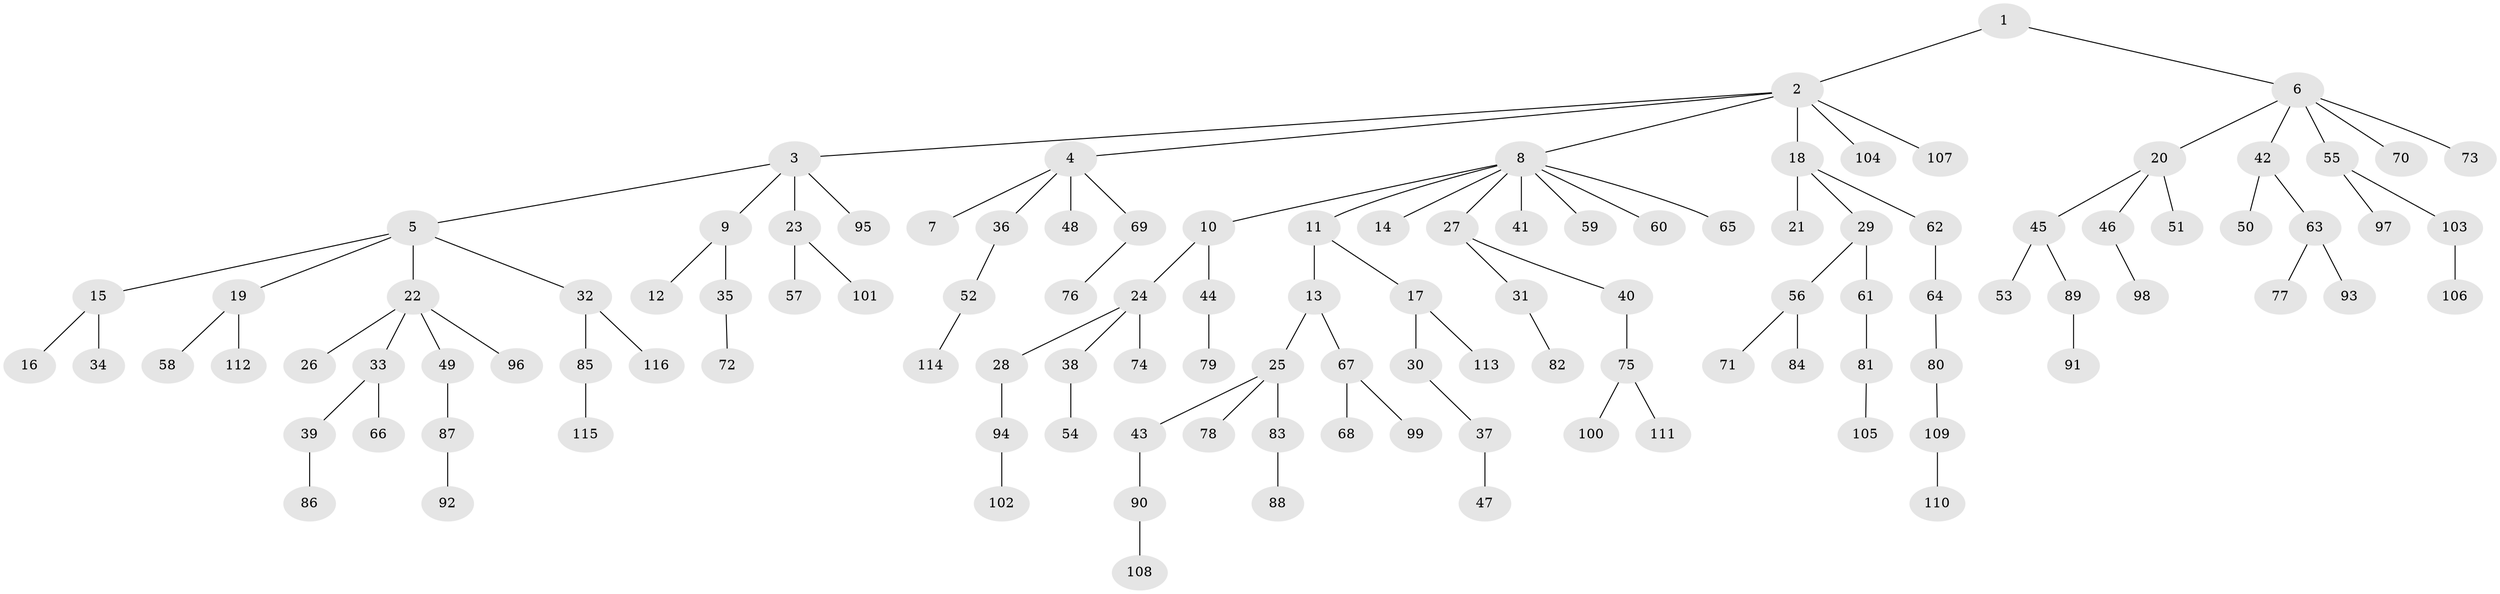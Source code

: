 // coarse degree distribution, {6: 0.036585365853658534, 5: 0.04878048780487805, 1: 0.5365853658536586, 8: 0.012195121951219513, 3: 0.0975609756097561, 4: 0.024390243902439025, 2: 0.24390243902439024}
// Generated by graph-tools (version 1.1) at 2025/24/03/03/25 07:24:08]
// undirected, 116 vertices, 115 edges
graph export_dot {
graph [start="1"]
  node [color=gray90,style=filled];
  1;
  2;
  3;
  4;
  5;
  6;
  7;
  8;
  9;
  10;
  11;
  12;
  13;
  14;
  15;
  16;
  17;
  18;
  19;
  20;
  21;
  22;
  23;
  24;
  25;
  26;
  27;
  28;
  29;
  30;
  31;
  32;
  33;
  34;
  35;
  36;
  37;
  38;
  39;
  40;
  41;
  42;
  43;
  44;
  45;
  46;
  47;
  48;
  49;
  50;
  51;
  52;
  53;
  54;
  55;
  56;
  57;
  58;
  59;
  60;
  61;
  62;
  63;
  64;
  65;
  66;
  67;
  68;
  69;
  70;
  71;
  72;
  73;
  74;
  75;
  76;
  77;
  78;
  79;
  80;
  81;
  82;
  83;
  84;
  85;
  86;
  87;
  88;
  89;
  90;
  91;
  92;
  93;
  94;
  95;
  96;
  97;
  98;
  99;
  100;
  101;
  102;
  103;
  104;
  105;
  106;
  107;
  108;
  109;
  110;
  111;
  112;
  113;
  114;
  115;
  116;
  1 -- 2;
  1 -- 6;
  2 -- 3;
  2 -- 4;
  2 -- 8;
  2 -- 18;
  2 -- 104;
  2 -- 107;
  3 -- 5;
  3 -- 9;
  3 -- 23;
  3 -- 95;
  4 -- 7;
  4 -- 36;
  4 -- 48;
  4 -- 69;
  5 -- 15;
  5 -- 19;
  5 -- 22;
  5 -- 32;
  6 -- 20;
  6 -- 42;
  6 -- 55;
  6 -- 70;
  6 -- 73;
  8 -- 10;
  8 -- 11;
  8 -- 14;
  8 -- 27;
  8 -- 41;
  8 -- 59;
  8 -- 60;
  8 -- 65;
  9 -- 12;
  9 -- 35;
  10 -- 24;
  10 -- 44;
  11 -- 13;
  11 -- 17;
  13 -- 25;
  13 -- 67;
  15 -- 16;
  15 -- 34;
  17 -- 30;
  17 -- 113;
  18 -- 21;
  18 -- 29;
  18 -- 62;
  19 -- 58;
  19 -- 112;
  20 -- 45;
  20 -- 46;
  20 -- 51;
  22 -- 26;
  22 -- 33;
  22 -- 49;
  22 -- 96;
  23 -- 57;
  23 -- 101;
  24 -- 28;
  24 -- 38;
  24 -- 74;
  25 -- 43;
  25 -- 78;
  25 -- 83;
  27 -- 31;
  27 -- 40;
  28 -- 94;
  29 -- 56;
  29 -- 61;
  30 -- 37;
  31 -- 82;
  32 -- 85;
  32 -- 116;
  33 -- 39;
  33 -- 66;
  35 -- 72;
  36 -- 52;
  37 -- 47;
  38 -- 54;
  39 -- 86;
  40 -- 75;
  42 -- 50;
  42 -- 63;
  43 -- 90;
  44 -- 79;
  45 -- 53;
  45 -- 89;
  46 -- 98;
  49 -- 87;
  52 -- 114;
  55 -- 97;
  55 -- 103;
  56 -- 71;
  56 -- 84;
  61 -- 81;
  62 -- 64;
  63 -- 77;
  63 -- 93;
  64 -- 80;
  67 -- 68;
  67 -- 99;
  69 -- 76;
  75 -- 100;
  75 -- 111;
  80 -- 109;
  81 -- 105;
  83 -- 88;
  85 -- 115;
  87 -- 92;
  89 -- 91;
  90 -- 108;
  94 -- 102;
  103 -- 106;
  109 -- 110;
}
